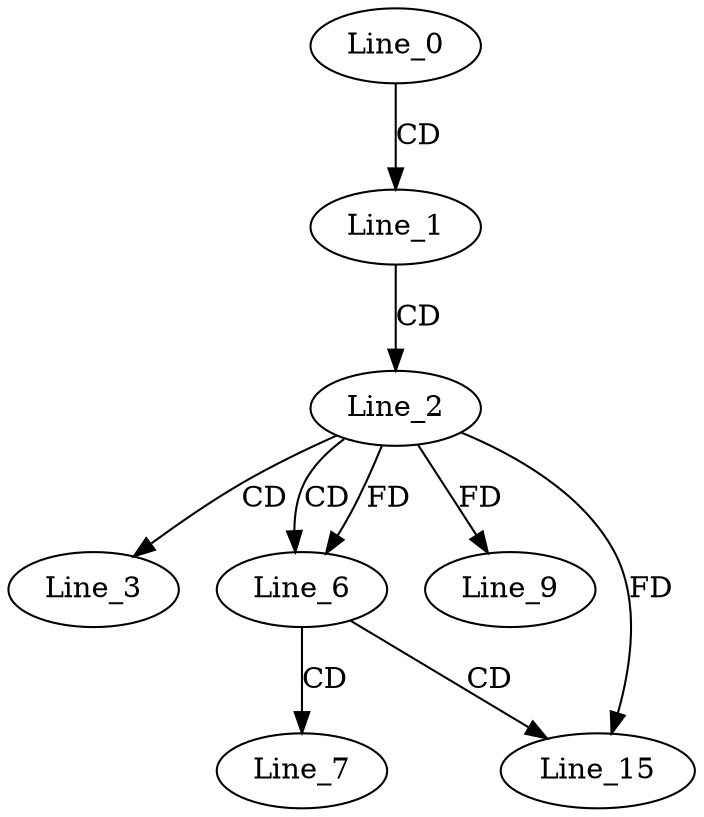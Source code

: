 digraph G {
  Line_0;
  Line_1;
  Line_2;
  Line_3;
  Line_6;
  Line_6;
  Line_7;
  Line_9;
  Line_9;
  Line_9;
  Line_9;
  Line_9;
  Line_9;
  Line_15;
  Line_0 -> Line_1 [ label="CD" ];
  Line_1 -> Line_2 [ label="CD" ];
  Line_2 -> Line_3 [ label="CD" ];
  Line_2 -> Line_6 [ label="CD" ];
  Line_2 -> Line_6 [ label="FD" ];
  Line_6 -> Line_7 [ label="CD" ];
  Line_2 -> Line_9 [ label="FD" ];
  Line_6 -> Line_15 [ label="CD" ];
  Line_2 -> Line_15 [ label="FD" ];
}
